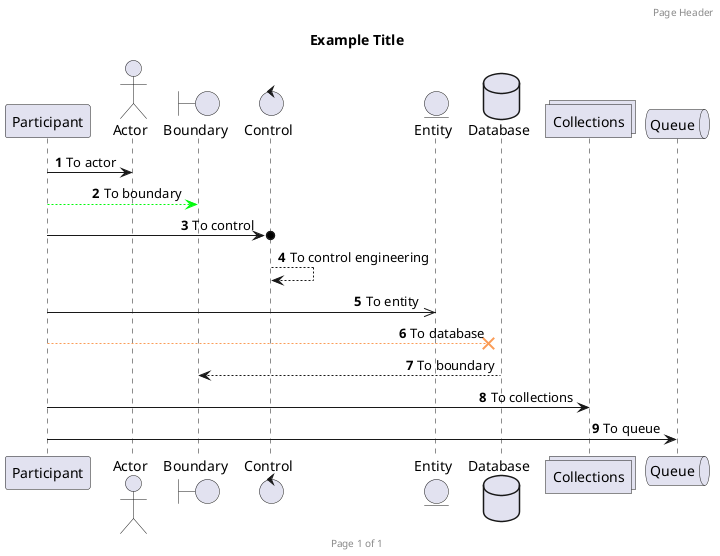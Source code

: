 @startuml hello
header Page Header
footer Page %page% of %lastpage%
title Example Title
skinparam sequenceMessageAlign right
' skinparam responseMessageBelowArrow true
participant Participant as Foo
actor Actor as Foo1
boundary Boundary as Foo2
control Control as Foo3
entity Entity as Foo4
database Database as Foo5
collections Collections as Foo6
queue Queue as Foo7

autonumber
Foo -> Foo1 : To actor
Foo -[#00FB0B]-> Foo2 : To boundary
Foo ->o Foo3 : To control
Foo3 --> Foo3 : To control engineering
Foo ->> Foo4 : To entity
Foo -[#FA9C57]->x Foo5 : To database
Foo5 --> Foo2 : To boundary
Foo -> Foo6 : To collections
Foo -> Foo7: To queue
@enduml
